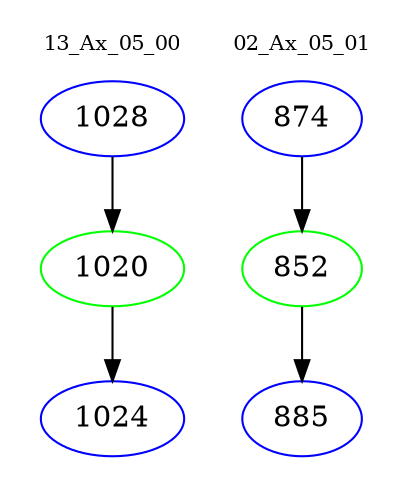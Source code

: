 digraph{
subgraph cluster_0 {
color = white
label = "13_Ax_05_00";
fontsize=10;
T0_1028 [label="1028", color="blue"]
T0_1028 -> T0_1020 [color="black"]
T0_1020 [label="1020", color="green"]
T0_1020 -> T0_1024 [color="black"]
T0_1024 [label="1024", color="blue"]
}
subgraph cluster_1 {
color = white
label = "02_Ax_05_01";
fontsize=10;
T1_874 [label="874", color="blue"]
T1_874 -> T1_852 [color="black"]
T1_852 [label="852", color="green"]
T1_852 -> T1_885 [color="black"]
T1_885 [label="885", color="blue"]
}
}
